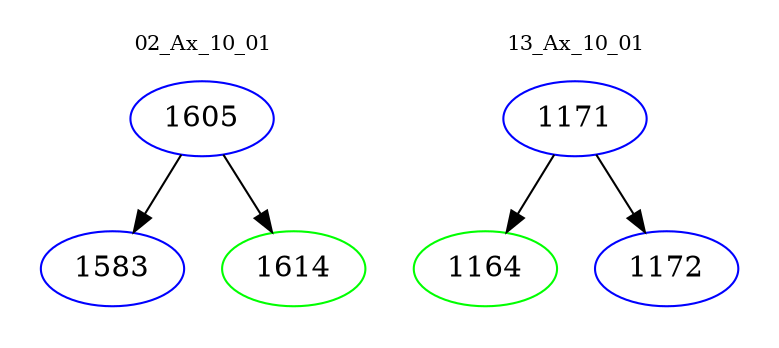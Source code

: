 digraph{
subgraph cluster_0 {
color = white
label = "02_Ax_10_01";
fontsize=10;
T0_1605 [label="1605", color="blue"]
T0_1605 -> T0_1583 [color="black"]
T0_1583 [label="1583", color="blue"]
T0_1605 -> T0_1614 [color="black"]
T0_1614 [label="1614", color="green"]
}
subgraph cluster_1 {
color = white
label = "13_Ax_10_01";
fontsize=10;
T1_1171 [label="1171", color="blue"]
T1_1171 -> T1_1164 [color="black"]
T1_1164 [label="1164", color="green"]
T1_1171 -> T1_1172 [color="black"]
T1_1172 [label="1172", color="blue"]
}
}
